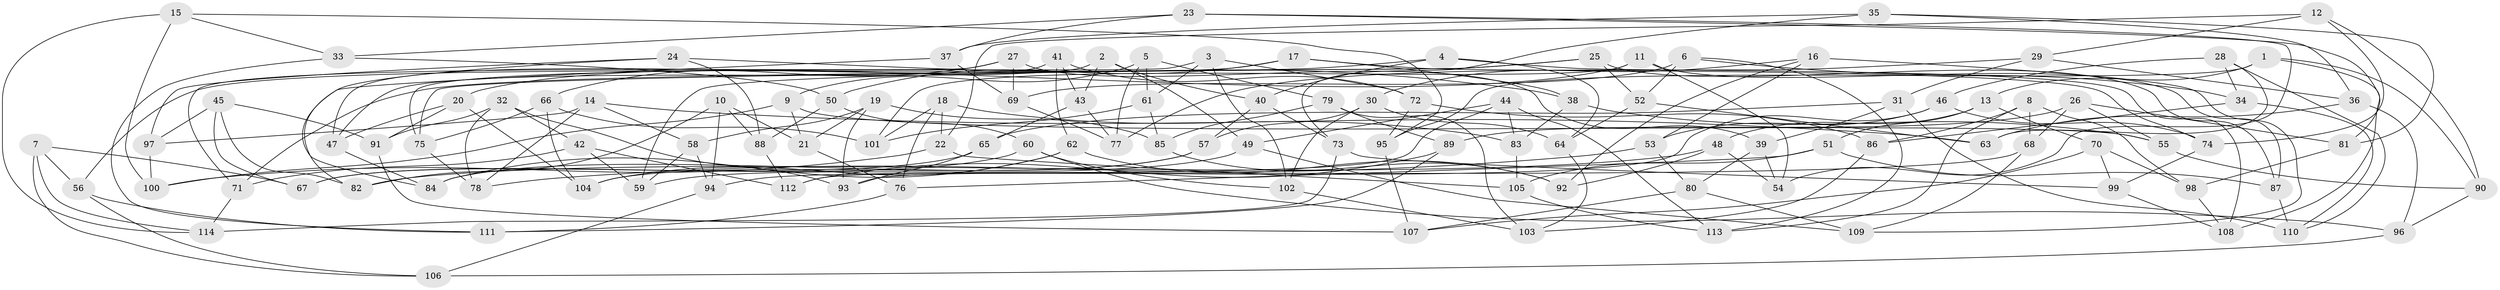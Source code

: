 // coarse degree distribution, {4: 0.11428571428571428, 8: 0.2571428571428571, 7: 0.34285714285714286, 9: 0.05714285714285714, 5: 0.05714285714285714, 6: 0.14285714285714285, 10: 0.02857142857142857}
// Generated by graph-tools (version 1.1) at 2025/38/03/04/25 23:38:20]
// undirected, 114 vertices, 228 edges
graph export_dot {
  node [color=gray90,style=filled];
  1;
  2;
  3;
  4;
  5;
  6;
  7;
  8;
  9;
  10;
  11;
  12;
  13;
  14;
  15;
  16;
  17;
  18;
  19;
  20;
  21;
  22;
  23;
  24;
  25;
  26;
  27;
  28;
  29;
  30;
  31;
  32;
  33;
  34;
  35;
  36;
  37;
  38;
  39;
  40;
  41;
  42;
  43;
  44;
  45;
  46;
  47;
  48;
  49;
  50;
  51;
  52;
  53;
  54;
  55;
  56;
  57;
  58;
  59;
  60;
  61;
  62;
  63;
  64;
  65;
  66;
  67;
  68;
  69;
  70;
  71;
  72;
  73;
  74;
  75;
  76;
  77;
  78;
  79;
  80;
  81;
  82;
  83;
  84;
  85;
  86;
  87;
  88;
  89;
  90;
  91;
  92;
  93;
  94;
  95;
  96;
  97;
  98;
  99;
  100;
  101;
  102;
  103;
  104;
  105;
  106;
  107;
  108;
  109;
  110;
  111;
  112;
  113;
  114;
  1 -- 108;
  1 -- 95;
  1 -- 13;
  1 -- 90;
  2 -- 47;
  2 -- 43;
  2 -- 49;
  2 -- 40;
  3 -- 102;
  3 -- 72;
  3 -- 75;
  3 -- 61;
  4 -- 64;
  4 -- 40;
  4 -- 71;
  4 -- 108;
  5 -- 9;
  5 -- 77;
  5 -- 61;
  5 -- 79;
  6 -- 52;
  6 -- 69;
  6 -- 113;
  6 -- 34;
  7 -- 56;
  7 -- 106;
  7 -- 67;
  7 -- 114;
  8 -- 86;
  8 -- 68;
  8 -- 98;
  8 -- 113;
  9 -- 100;
  9 -- 55;
  9 -- 21;
  10 -- 94;
  10 -- 82;
  10 -- 21;
  10 -- 88;
  11 -- 101;
  11 -- 20;
  11 -- 54;
  11 -- 87;
  12 -- 29;
  12 -- 90;
  12 -- 22;
  12 -- 74;
  13 -- 48;
  13 -- 51;
  13 -- 70;
  14 -- 58;
  14 -- 97;
  14 -- 78;
  14 -- 63;
  15 -- 100;
  15 -- 114;
  15 -- 33;
  15 -- 95;
  16 -- 53;
  16 -- 30;
  16 -- 92;
  16 -- 109;
  17 -- 50;
  17 -- 56;
  17 -- 74;
  17 -- 38;
  18 -- 83;
  18 -- 101;
  18 -- 22;
  18 -- 76;
  19 -- 85;
  19 -- 21;
  19 -- 58;
  19 -- 93;
  20 -- 104;
  20 -- 47;
  20 -- 91;
  21 -- 76;
  22 -- 105;
  22 -- 100;
  23 -- 81;
  23 -- 33;
  23 -- 54;
  23 -- 37;
  24 -- 38;
  24 -- 84;
  24 -- 88;
  24 -- 97;
  25 -- 75;
  25 -- 59;
  25 -- 52;
  25 -- 87;
  26 -- 55;
  26 -- 81;
  26 -- 89;
  26 -- 68;
  27 -- 39;
  27 -- 66;
  27 -- 71;
  27 -- 69;
  28 -- 110;
  28 -- 34;
  28 -- 46;
  28 -- 63;
  29 -- 36;
  29 -- 31;
  29 -- 77;
  30 -- 102;
  30 -- 64;
  30 -- 57;
  31 -- 110;
  31 -- 65;
  31 -- 39;
  32 -- 42;
  32 -- 78;
  32 -- 93;
  32 -- 91;
  33 -- 50;
  33 -- 111;
  34 -- 86;
  34 -- 110;
  35 -- 37;
  35 -- 73;
  35 -- 81;
  35 -- 36;
  36 -- 63;
  36 -- 96;
  37 -- 69;
  37 -- 82;
  38 -- 83;
  38 -- 55;
  39 -- 80;
  39 -- 54;
  40 -- 57;
  40 -- 73;
  41 -- 62;
  41 -- 47;
  41 -- 72;
  41 -- 43;
  42 -- 71;
  42 -- 59;
  42 -- 112;
  43 -- 77;
  43 -- 65;
  44 -- 113;
  44 -- 112;
  44 -- 49;
  44 -- 83;
  45 -- 97;
  45 -- 82;
  45 -- 91;
  45 -- 67;
  46 -- 53;
  46 -- 74;
  46 -- 93;
  47 -- 84;
  48 -- 54;
  48 -- 92;
  48 -- 82;
  49 -- 109;
  49 -- 59;
  50 -- 88;
  50 -- 60;
  51 -- 105;
  51 -- 87;
  51 -- 76;
  52 -- 64;
  52 -- 63;
  53 -- 80;
  53 -- 78;
  55 -- 90;
  56 -- 106;
  56 -- 111;
  57 -- 84;
  57 -- 104;
  58 -- 59;
  58 -- 94;
  60 -- 102;
  60 -- 67;
  60 -- 96;
  61 -- 101;
  61 -- 85;
  62 -- 84;
  62 -- 92;
  62 -- 104;
  64 -- 103;
  65 -- 67;
  65 -- 93;
  66 -- 101;
  66 -- 75;
  66 -- 104;
  68 -- 94;
  68 -- 109;
  69 -- 77;
  70 -- 107;
  70 -- 98;
  70 -- 99;
  71 -- 114;
  72 -- 95;
  72 -- 86;
  73 -- 99;
  73 -- 114;
  74 -- 99;
  75 -- 78;
  76 -- 111;
  79 -- 89;
  79 -- 85;
  79 -- 103;
  80 -- 107;
  80 -- 109;
  81 -- 98;
  83 -- 105;
  85 -- 92;
  86 -- 103;
  87 -- 110;
  88 -- 112;
  89 -- 111;
  89 -- 112;
  90 -- 96;
  91 -- 107;
  94 -- 106;
  95 -- 107;
  96 -- 106;
  97 -- 100;
  98 -- 108;
  99 -- 108;
  102 -- 103;
  105 -- 113;
}
